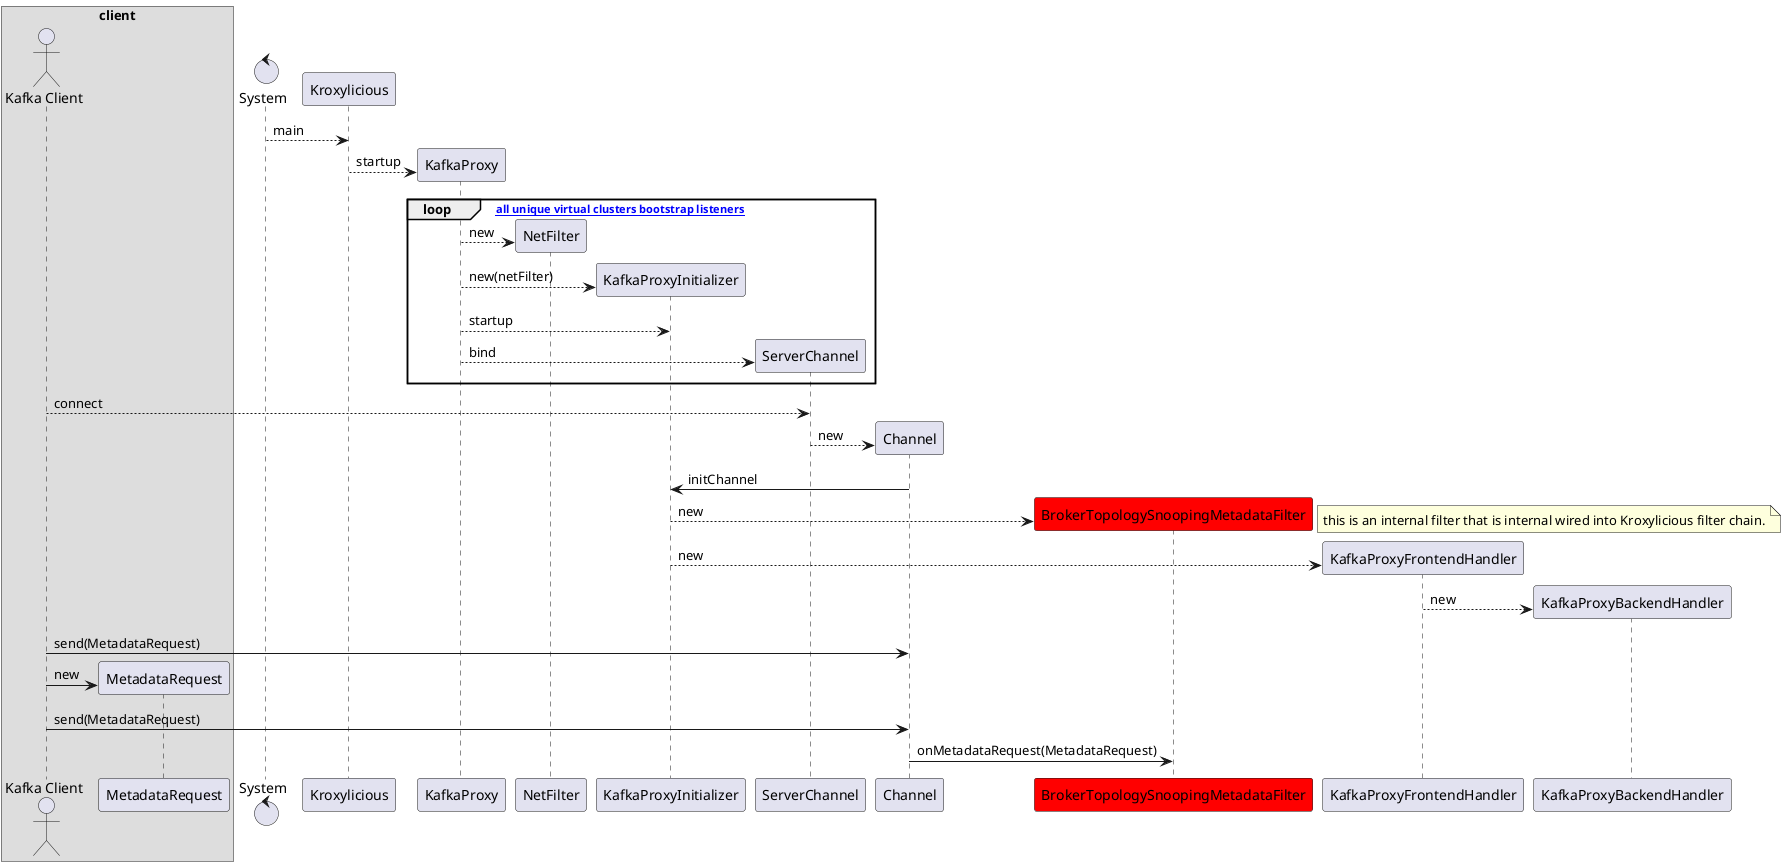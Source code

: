 @startuml
box client
Actor "Kafka Client"
Participant MetadataRequest
end box

Control "System"

System --> Kroxylicious: main
create KafkaProxy
Kroxylicious --> KafkaProxy: startup

loop [for all unique virtual clusters bootstrap listeners]
  create NetFilter
  KafkaProxy --> NetFilter: new

  create KafkaProxyInitializer
  KafkaProxy --> KafkaProxyInitializer: new(netFilter)
  KafkaProxy --> KafkaProxyInitializer: startup

  create ServerChannel
  KafkaProxy --> ServerChannel: bind
end


"Kafka Client" --> ServerChannel: connect
create Channel
ServerChannel --> Channel: new
Channel -> KafkaProxyInitializer: initChannel

Participant BrokerTopologySnoopingMetadataFilter #red
create BrokerTopologySnoopingMetadataFilter 
KafkaProxyInitializer --> BrokerTopologySnoopingMetadataFilter: new 
note right
  this is an internal filter that is internal wired into Kroxylicious filter chain.
end note

create KafkaProxyFrontendHandler
KafkaProxyInitializer --> KafkaProxyFrontendHandler: new

create KafkaProxyBackendHandler
KafkaProxyFrontendHandler --> KafkaProxyBackendHandler: new

"Kafka Client" -> Channel: send(MetadataRequest)
create MetadataRequest
"Kafka Client" -> MetadataRequest: new
"Kafka Client" -> Channel: send(MetadataRequest)
Channel -> BrokerTopologySnoopingMetadataFilter:onMetadataRequest(MetadataRequest)


@enduml

